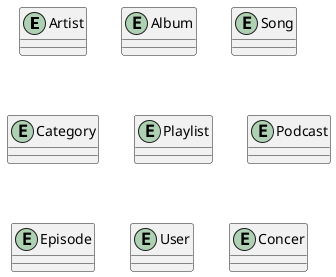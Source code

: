 @startuml
entity Artist {

}

entity Album {

}

entity Song {

}

entity Category {

}

entity Playlist {

}

entity Podcast {

}

entity Episode {

}

entity User {

}

entity Concer {

}

@enduml